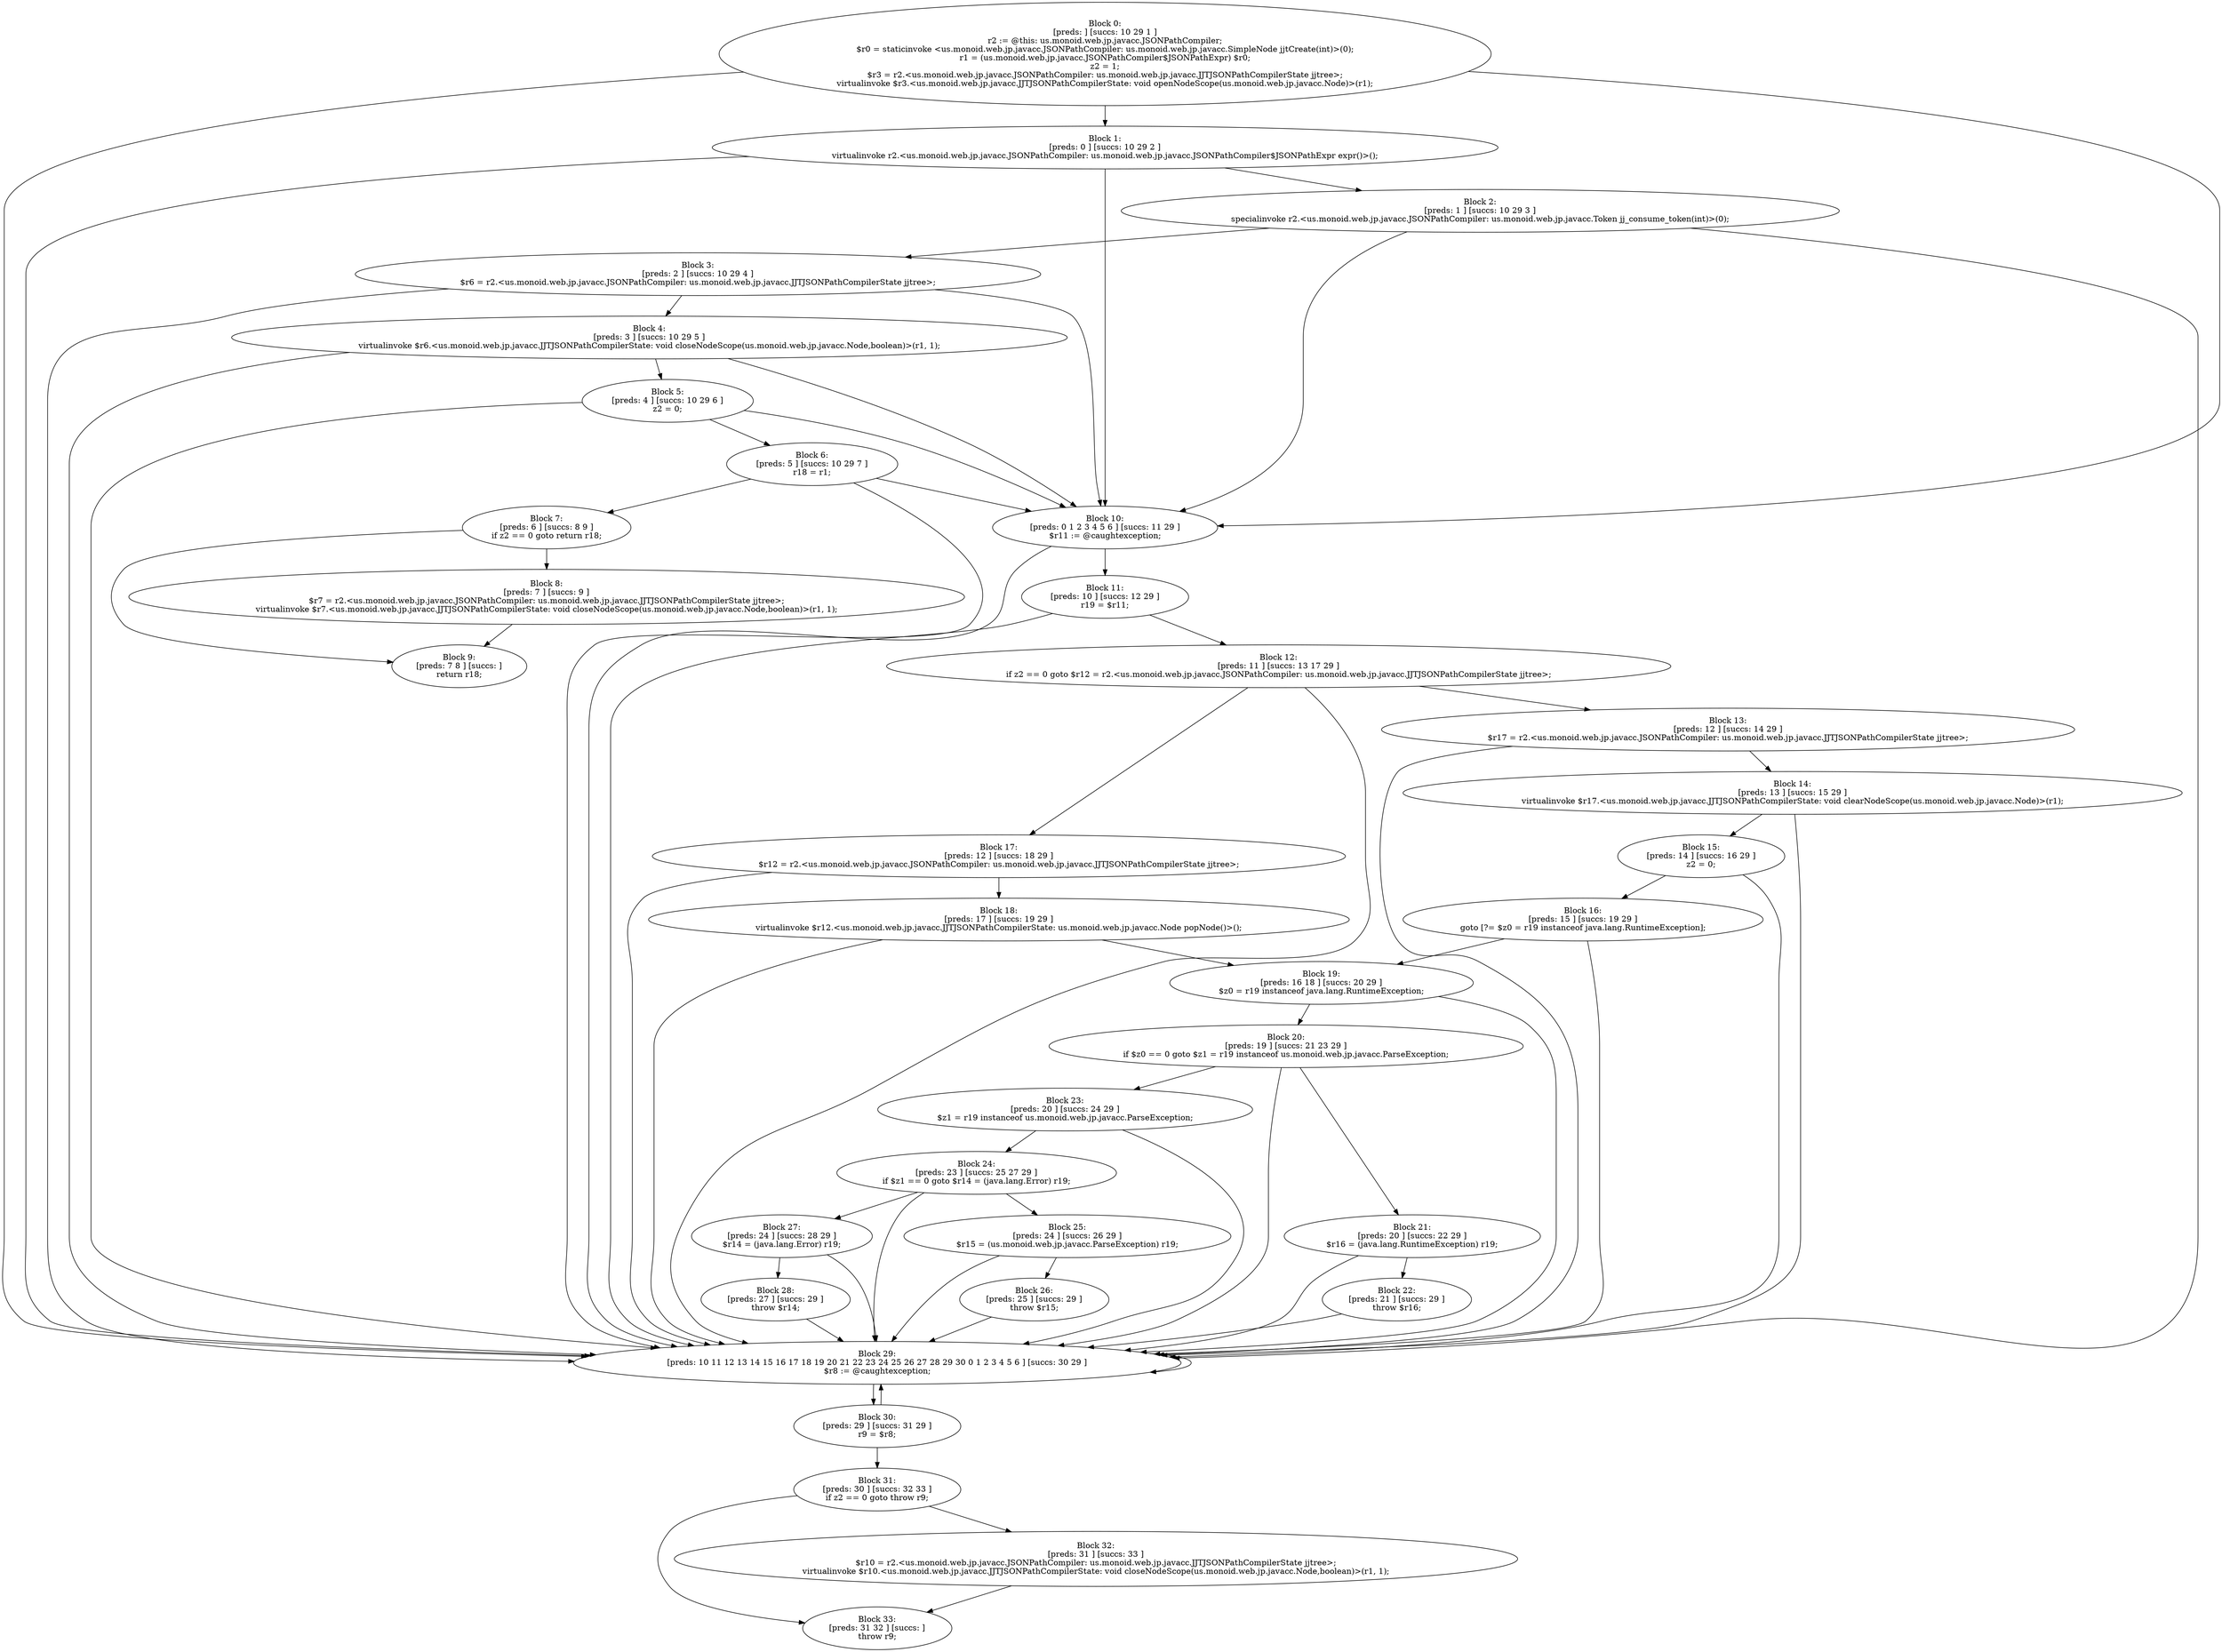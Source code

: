 digraph "unitGraph" {
    "Block 0:
[preds: ] [succs: 10 29 1 ]
r2 := @this: us.monoid.web.jp.javacc.JSONPathCompiler;
$r0 = staticinvoke <us.monoid.web.jp.javacc.JSONPathCompiler: us.monoid.web.jp.javacc.SimpleNode jjtCreate(int)>(0);
r1 = (us.monoid.web.jp.javacc.JSONPathCompiler$JSONPathExpr) $r0;
z2 = 1;
$r3 = r2.<us.monoid.web.jp.javacc.JSONPathCompiler: us.monoid.web.jp.javacc.JJTJSONPathCompilerState jjtree>;
virtualinvoke $r3.<us.monoid.web.jp.javacc.JJTJSONPathCompilerState: void openNodeScope(us.monoid.web.jp.javacc.Node)>(r1);
"
    "Block 1:
[preds: 0 ] [succs: 10 29 2 ]
virtualinvoke r2.<us.monoid.web.jp.javacc.JSONPathCompiler: us.monoid.web.jp.javacc.JSONPathCompiler$JSONPathExpr expr()>();
"
    "Block 2:
[preds: 1 ] [succs: 10 29 3 ]
specialinvoke r2.<us.monoid.web.jp.javacc.JSONPathCompiler: us.monoid.web.jp.javacc.Token jj_consume_token(int)>(0);
"
    "Block 3:
[preds: 2 ] [succs: 10 29 4 ]
$r6 = r2.<us.monoid.web.jp.javacc.JSONPathCompiler: us.monoid.web.jp.javacc.JJTJSONPathCompilerState jjtree>;
"
    "Block 4:
[preds: 3 ] [succs: 10 29 5 ]
virtualinvoke $r6.<us.monoid.web.jp.javacc.JJTJSONPathCompilerState: void closeNodeScope(us.monoid.web.jp.javacc.Node,boolean)>(r1, 1);
"
    "Block 5:
[preds: 4 ] [succs: 10 29 6 ]
z2 = 0;
"
    "Block 6:
[preds: 5 ] [succs: 10 29 7 ]
r18 = r1;
"
    "Block 7:
[preds: 6 ] [succs: 8 9 ]
if z2 == 0 goto return r18;
"
    "Block 8:
[preds: 7 ] [succs: 9 ]
$r7 = r2.<us.monoid.web.jp.javacc.JSONPathCompiler: us.monoid.web.jp.javacc.JJTJSONPathCompilerState jjtree>;
virtualinvoke $r7.<us.monoid.web.jp.javacc.JJTJSONPathCompilerState: void closeNodeScope(us.monoid.web.jp.javacc.Node,boolean)>(r1, 1);
"
    "Block 9:
[preds: 7 8 ] [succs: ]
return r18;
"
    "Block 10:
[preds: 0 1 2 3 4 5 6 ] [succs: 11 29 ]
$r11 := @caughtexception;
"
    "Block 11:
[preds: 10 ] [succs: 12 29 ]
r19 = $r11;
"
    "Block 12:
[preds: 11 ] [succs: 13 17 29 ]
if z2 == 0 goto $r12 = r2.<us.monoid.web.jp.javacc.JSONPathCompiler: us.monoid.web.jp.javacc.JJTJSONPathCompilerState jjtree>;
"
    "Block 13:
[preds: 12 ] [succs: 14 29 ]
$r17 = r2.<us.monoid.web.jp.javacc.JSONPathCompiler: us.monoid.web.jp.javacc.JJTJSONPathCompilerState jjtree>;
"
    "Block 14:
[preds: 13 ] [succs: 15 29 ]
virtualinvoke $r17.<us.monoid.web.jp.javacc.JJTJSONPathCompilerState: void clearNodeScope(us.monoid.web.jp.javacc.Node)>(r1);
"
    "Block 15:
[preds: 14 ] [succs: 16 29 ]
z2 = 0;
"
    "Block 16:
[preds: 15 ] [succs: 19 29 ]
goto [?= $z0 = r19 instanceof java.lang.RuntimeException];
"
    "Block 17:
[preds: 12 ] [succs: 18 29 ]
$r12 = r2.<us.monoid.web.jp.javacc.JSONPathCompiler: us.monoid.web.jp.javacc.JJTJSONPathCompilerState jjtree>;
"
    "Block 18:
[preds: 17 ] [succs: 19 29 ]
virtualinvoke $r12.<us.monoid.web.jp.javacc.JJTJSONPathCompilerState: us.monoid.web.jp.javacc.Node popNode()>();
"
    "Block 19:
[preds: 16 18 ] [succs: 20 29 ]
$z0 = r19 instanceof java.lang.RuntimeException;
"
    "Block 20:
[preds: 19 ] [succs: 21 23 29 ]
if $z0 == 0 goto $z1 = r19 instanceof us.monoid.web.jp.javacc.ParseException;
"
    "Block 21:
[preds: 20 ] [succs: 22 29 ]
$r16 = (java.lang.RuntimeException) r19;
"
    "Block 22:
[preds: 21 ] [succs: 29 ]
throw $r16;
"
    "Block 23:
[preds: 20 ] [succs: 24 29 ]
$z1 = r19 instanceof us.monoid.web.jp.javacc.ParseException;
"
    "Block 24:
[preds: 23 ] [succs: 25 27 29 ]
if $z1 == 0 goto $r14 = (java.lang.Error) r19;
"
    "Block 25:
[preds: 24 ] [succs: 26 29 ]
$r15 = (us.monoid.web.jp.javacc.ParseException) r19;
"
    "Block 26:
[preds: 25 ] [succs: 29 ]
throw $r15;
"
    "Block 27:
[preds: 24 ] [succs: 28 29 ]
$r14 = (java.lang.Error) r19;
"
    "Block 28:
[preds: 27 ] [succs: 29 ]
throw $r14;
"
    "Block 29:
[preds: 10 11 12 13 14 15 16 17 18 19 20 21 22 23 24 25 26 27 28 29 30 0 1 2 3 4 5 6 ] [succs: 30 29 ]
$r8 := @caughtexception;
"
    "Block 30:
[preds: 29 ] [succs: 31 29 ]
r9 = $r8;
"
    "Block 31:
[preds: 30 ] [succs: 32 33 ]
if z2 == 0 goto throw r9;
"
    "Block 32:
[preds: 31 ] [succs: 33 ]
$r10 = r2.<us.monoid.web.jp.javacc.JSONPathCompiler: us.monoid.web.jp.javacc.JJTJSONPathCompilerState jjtree>;
virtualinvoke $r10.<us.monoid.web.jp.javacc.JJTJSONPathCompilerState: void closeNodeScope(us.monoid.web.jp.javacc.Node,boolean)>(r1, 1);
"
    "Block 33:
[preds: 31 32 ] [succs: ]
throw r9;
"
    "Block 0:
[preds: ] [succs: 10 29 1 ]
r2 := @this: us.monoid.web.jp.javacc.JSONPathCompiler;
$r0 = staticinvoke <us.monoid.web.jp.javacc.JSONPathCompiler: us.monoid.web.jp.javacc.SimpleNode jjtCreate(int)>(0);
r1 = (us.monoid.web.jp.javacc.JSONPathCompiler$JSONPathExpr) $r0;
z2 = 1;
$r3 = r2.<us.monoid.web.jp.javacc.JSONPathCompiler: us.monoid.web.jp.javacc.JJTJSONPathCompilerState jjtree>;
virtualinvoke $r3.<us.monoid.web.jp.javacc.JJTJSONPathCompilerState: void openNodeScope(us.monoid.web.jp.javacc.Node)>(r1);
"->"Block 10:
[preds: 0 1 2 3 4 5 6 ] [succs: 11 29 ]
$r11 := @caughtexception;
";
    "Block 0:
[preds: ] [succs: 10 29 1 ]
r2 := @this: us.monoid.web.jp.javacc.JSONPathCompiler;
$r0 = staticinvoke <us.monoid.web.jp.javacc.JSONPathCompiler: us.monoid.web.jp.javacc.SimpleNode jjtCreate(int)>(0);
r1 = (us.monoid.web.jp.javacc.JSONPathCompiler$JSONPathExpr) $r0;
z2 = 1;
$r3 = r2.<us.monoid.web.jp.javacc.JSONPathCompiler: us.monoid.web.jp.javacc.JJTJSONPathCompilerState jjtree>;
virtualinvoke $r3.<us.monoid.web.jp.javacc.JJTJSONPathCompilerState: void openNodeScope(us.monoid.web.jp.javacc.Node)>(r1);
"->"Block 29:
[preds: 10 11 12 13 14 15 16 17 18 19 20 21 22 23 24 25 26 27 28 29 30 0 1 2 3 4 5 6 ] [succs: 30 29 ]
$r8 := @caughtexception;
";
    "Block 0:
[preds: ] [succs: 10 29 1 ]
r2 := @this: us.monoid.web.jp.javacc.JSONPathCompiler;
$r0 = staticinvoke <us.monoid.web.jp.javacc.JSONPathCompiler: us.monoid.web.jp.javacc.SimpleNode jjtCreate(int)>(0);
r1 = (us.monoid.web.jp.javacc.JSONPathCompiler$JSONPathExpr) $r0;
z2 = 1;
$r3 = r2.<us.monoid.web.jp.javacc.JSONPathCompiler: us.monoid.web.jp.javacc.JJTJSONPathCompilerState jjtree>;
virtualinvoke $r3.<us.monoid.web.jp.javacc.JJTJSONPathCompilerState: void openNodeScope(us.monoid.web.jp.javacc.Node)>(r1);
"->"Block 1:
[preds: 0 ] [succs: 10 29 2 ]
virtualinvoke r2.<us.monoid.web.jp.javacc.JSONPathCompiler: us.monoid.web.jp.javacc.JSONPathCompiler$JSONPathExpr expr()>();
";
    "Block 1:
[preds: 0 ] [succs: 10 29 2 ]
virtualinvoke r2.<us.monoid.web.jp.javacc.JSONPathCompiler: us.monoid.web.jp.javacc.JSONPathCompiler$JSONPathExpr expr()>();
"->"Block 10:
[preds: 0 1 2 3 4 5 6 ] [succs: 11 29 ]
$r11 := @caughtexception;
";
    "Block 1:
[preds: 0 ] [succs: 10 29 2 ]
virtualinvoke r2.<us.monoid.web.jp.javacc.JSONPathCompiler: us.monoid.web.jp.javacc.JSONPathCompiler$JSONPathExpr expr()>();
"->"Block 29:
[preds: 10 11 12 13 14 15 16 17 18 19 20 21 22 23 24 25 26 27 28 29 30 0 1 2 3 4 5 6 ] [succs: 30 29 ]
$r8 := @caughtexception;
";
    "Block 1:
[preds: 0 ] [succs: 10 29 2 ]
virtualinvoke r2.<us.monoid.web.jp.javacc.JSONPathCompiler: us.monoid.web.jp.javacc.JSONPathCompiler$JSONPathExpr expr()>();
"->"Block 2:
[preds: 1 ] [succs: 10 29 3 ]
specialinvoke r2.<us.monoid.web.jp.javacc.JSONPathCompiler: us.monoid.web.jp.javacc.Token jj_consume_token(int)>(0);
";
    "Block 2:
[preds: 1 ] [succs: 10 29 3 ]
specialinvoke r2.<us.monoid.web.jp.javacc.JSONPathCompiler: us.monoid.web.jp.javacc.Token jj_consume_token(int)>(0);
"->"Block 10:
[preds: 0 1 2 3 4 5 6 ] [succs: 11 29 ]
$r11 := @caughtexception;
";
    "Block 2:
[preds: 1 ] [succs: 10 29 3 ]
specialinvoke r2.<us.monoid.web.jp.javacc.JSONPathCompiler: us.monoid.web.jp.javacc.Token jj_consume_token(int)>(0);
"->"Block 29:
[preds: 10 11 12 13 14 15 16 17 18 19 20 21 22 23 24 25 26 27 28 29 30 0 1 2 3 4 5 6 ] [succs: 30 29 ]
$r8 := @caughtexception;
";
    "Block 2:
[preds: 1 ] [succs: 10 29 3 ]
specialinvoke r2.<us.monoid.web.jp.javacc.JSONPathCompiler: us.monoid.web.jp.javacc.Token jj_consume_token(int)>(0);
"->"Block 3:
[preds: 2 ] [succs: 10 29 4 ]
$r6 = r2.<us.monoid.web.jp.javacc.JSONPathCompiler: us.monoid.web.jp.javacc.JJTJSONPathCompilerState jjtree>;
";
    "Block 3:
[preds: 2 ] [succs: 10 29 4 ]
$r6 = r2.<us.monoid.web.jp.javacc.JSONPathCompiler: us.monoid.web.jp.javacc.JJTJSONPathCompilerState jjtree>;
"->"Block 10:
[preds: 0 1 2 3 4 5 6 ] [succs: 11 29 ]
$r11 := @caughtexception;
";
    "Block 3:
[preds: 2 ] [succs: 10 29 4 ]
$r6 = r2.<us.monoid.web.jp.javacc.JSONPathCompiler: us.monoid.web.jp.javacc.JJTJSONPathCompilerState jjtree>;
"->"Block 29:
[preds: 10 11 12 13 14 15 16 17 18 19 20 21 22 23 24 25 26 27 28 29 30 0 1 2 3 4 5 6 ] [succs: 30 29 ]
$r8 := @caughtexception;
";
    "Block 3:
[preds: 2 ] [succs: 10 29 4 ]
$r6 = r2.<us.monoid.web.jp.javacc.JSONPathCompiler: us.monoid.web.jp.javacc.JJTJSONPathCompilerState jjtree>;
"->"Block 4:
[preds: 3 ] [succs: 10 29 5 ]
virtualinvoke $r6.<us.monoid.web.jp.javacc.JJTJSONPathCompilerState: void closeNodeScope(us.monoid.web.jp.javacc.Node,boolean)>(r1, 1);
";
    "Block 4:
[preds: 3 ] [succs: 10 29 5 ]
virtualinvoke $r6.<us.monoid.web.jp.javacc.JJTJSONPathCompilerState: void closeNodeScope(us.monoid.web.jp.javacc.Node,boolean)>(r1, 1);
"->"Block 10:
[preds: 0 1 2 3 4 5 6 ] [succs: 11 29 ]
$r11 := @caughtexception;
";
    "Block 4:
[preds: 3 ] [succs: 10 29 5 ]
virtualinvoke $r6.<us.monoid.web.jp.javacc.JJTJSONPathCompilerState: void closeNodeScope(us.monoid.web.jp.javacc.Node,boolean)>(r1, 1);
"->"Block 29:
[preds: 10 11 12 13 14 15 16 17 18 19 20 21 22 23 24 25 26 27 28 29 30 0 1 2 3 4 5 6 ] [succs: 30 29 ]
$r8 := @caughtexception;
";
    "Block 4:
[preds: 3 ] [succs: 10 29 5 ]
virtualinvoke $r6.<us.monoid.web.jp.javacc.JJTJSONPathCompilerState: void closeNodeScope(us.monoid.web.jp.javacc.Node,boolean)>(r1, 1);
"->"Block 5:
[preds: 4 ] [succs: 10 29 6 ]
z2 = 0;
";
    "Block 5:
[preds: 4 ] [succs: 10 29 6 ]
z2 = 0;
"->"Block 10:
[preds: 0 1 2 3 4 5 6 ] [succs: 11 29 ]
$r11 := @caughtexception;
";
    "Block 5:
[preds: 4 ] [succs: 10 29 6 ]
z2 = 0;
"->"Block 29:
[preds: 10 11 12 13 14 15 16 17 18 19 20 21 22 23 24 25 26 27 28 29 30 0 1 2 3 4 5 6 ] [succs: 30 29 ]
$r8 := @caughtexception;
";
    "Block 5:
[preds: 4 ] [succs: 10 29 6 ]
z2 = 0;
"->"Block 6:
[preds: 5 ] [succs: 10 29 7 ]
r18 = r1;
";
    "Block 6:
[preds: 5 ] [succs: 10 29 7 ]
r18 = r1;
"->"Block 10:
[preds: 0 1 2 3 4 5 6 ] [succs: 11 29 ]
$r11 := @caughtexception;
";
    "Block 6:
[preds: 5 ] [succs: 10 29 7 ]
r18 = r1;
"->"Block 29:
[preds: 10 11 12 13 14 15 16 17 18 19 20 21 22 23 24 25 26 27 28 29 30 0 1 2 3 4 5 6 ] [succs: 30 29 ]
$r8 := @caughtexception;
";
    "Block 6:
[preds: 5 ] [succs: 10 29 7 ]
r18 = r1;
"->"Block 7:
[preds: 6 ] [succs: 8 9 ]
if z2 == 0 goto return r18;
";
    "Block 7:
[preds: 6 ] [succs: 8 9 ]
if z2 == 0 goto return r18;
"->"Block 8:
[preds: 7 ] [succs: 9 ]
$r7 = r2.<us.monoid.web.jp.javacc.JSONPathCompiler: us.monoid.web.jp.javacc.JJTJSONPathCompilerState jjtree>;
virtualinvoke $r7.<us.monoid.web.jp.javacc.JJTJSONPathCompilerState: void closeNodeScope(us.monoid.web.jp.javacc.Node,boolean)>(r1, 1);
";
    "Block 7:
[preds: 6 ] [succs: 8 9 ]
if z2 == 0 goto return r18;
"->"Block 9:
[preds: 7 8 ] [succs: ]
return r18;
";
    "Block 8:
[preds: 7 ] [succs: 9 ]
$r7 = r2.<us.monoid.web.jp.javacc.JSONPathCompiler: us.monoid.web.jp.javacc.JJTJSONPathCompilerState jjtree>;
virtualinvoke $r7.<us.monoid.web.jp.javacc.JJTJSONPathCompilerState: void closeNodeScope(us.monoid.web.jp.javacc.Node,boolean)>(r1, 1);
"->"Block 9:
[preds: 7 8 ] [succs: ]
return r18;
";
    "Block 10:
[preds: 0 1 2 3 4 5 6 ] [succs: 11 29 ]
$r11 := @caughtexception;
"->"Block 11:
[preds: 10 ] [succs: 12 29 ]
r19 = $r11;
";
    "Block 10:
[preds: 0 1 2 3 4 5 6 ] [succs: 11 29 ]
$r11 := @caughtexception;
"->"Block 29:
[preds: 10 11 12 13 14 15 16 17 18 19 20 21 22 23 24 25 26 27 28 29 30 0 1 2 3 4 5 6 ] [succs: 30 29 ]
$r8 := @caughtexception;
";
    "Block 11:
[preds: 10 ] [succs: 12 29 ]
r19 = $r11;
"->"Block 12:
[preds: 11 ] [succs: 13 17 29 ]
if z2 == 0 goto $r12 = r2.<us.monoid.web.jp.javacc.JSONPathCompiler: us.monoid.web.jp.javacc.JJTJSONPathCompilerState jjtree>;
";
    "Block 11:
[preds: 10 ] [succs: 12 29 ]
r19 = $r11;
"->"Block 29:
[preds: 10 11 12 13 14 15 16 17 18 19 20 21 22 23 24 25 26 27 28 29 30 0 1 2 3 4 5 6 ] [succs: 30 29 ]
$r8 := @caughtexception;
";
    "Block 12:
[preds: 11 ] [succs: 13 17 29 ]
if z2 == 0 goto $r12 = r2.<us.monoid.web.jp.javacc.JSONPathCompiler: us.monoid.web.jp.javacc.JJTJSONPathCompilerState jjtree>;
"->"Block 13:
[preds: 12 ] [succs: 14 29 ]
$r17 = r2.<us.monoid.web.jp.javacc.JSONPathCompiler: us.monoid.web.jp.javacc.JJTJSONPathCompilerState jjtree>;
";
    "Block 12:
[preds: 11 ] [succs: 13 17 29 ]
if z2 == 0 goto $r12 = r2.<us.monoid.web.jp.javacc.JSONPathCompiler: us.monoid.web.jp.javacc.JJTJSONPathCompilerState jjtree>;
"->"Block 17:
[preds: 12 ] [succs: 18 29 ]
$r12 = r2.<us.monoid.web.jp.javacc.JSONPathCompiler: us.monoid.web.jp.javacc.JJTJSONPathCompilerState jjtree>;
";
    "Block 12:
[preds: 11 ] [succs: 13 17 29 ]
if z2 == 0 goto $r12 = r2.<us.monoid.web.jp.javacc.JSONPathCompiler: us.monoid.web.jp.javacc.JJTJSONPathCompilerState jjtree>;
"->"Block 29:
[preds: 10 11 12 13 14 15 16 17 18 19 20 21 22 23 24 25 26 27 28 29 30 0 1 2 3 4 5 6 ] [succs: 30 29 ]
$r8 := @caughtexception;
";
    "Block 13:
[preds: 12 ] [succs: 14 29 ]
$r17 = r2.<us.monoid.web.jp.javacc.JSONPathCompiler: us.monoid.web.jp.javacc.JJTJSONPathCompilerState jjtree>;
"->"Block 14:
[preds: 13 ] [succs: 15 29 ]
virtualinvoke $r17.<us.monoid.web.jp.javacc.JJTJSONPathCompilerState: void clearNodeScope(us.monoid.web.jp.javacc.Node)>(r1);
";
    "Block 13:
[preds: 12 ] [succs: 14 29 ]
$r17 = r2.<us.monoid.web.jp.javacc.JSONPathCompiler: us.monoid.web.jp.javacc.JJTJSONPathCompilerState jjtree>;
"->"Block 29:
[preds: 10 11 12 13 14 15 16 17 18 19 20 21 22 23 24 25 26 27 28 29 30 0 1 2 3 4 5 6 ] [succs: 30 29 ]
$r8 := @caughtexception;
";
    "Block 14:
[preds: 13 ] [succs: 15 29 ]
virtualinvoke $r17.<us.monoid.web.jp.javacc.JJTJSONPathCompilerState: void clearNodeScope(us.monoid.web.jp.javacc.Node)>(r1);
"->"Block 15:
[preds: 14 ] [succs: 16 29 ]
z2 = 0;
";
    "Block 14:
[preds: 13 ] [succs: 15 29 ]
virtualinvoke $r17.<us.monoid.web.jp.javacc.JJTJSONPathCompilerState: void clearNodeScope(us.monoid.web.jp.javacc.Node)>(r1);
"->"Block 29:
[preds: 10 11 12 13 14 15 16 17 18 19 20 21 22 23 24 25 26 27 28 29 30 0 1 2 3 4 5 6 ] [succs: 30 29 ]
$r8 := @caughtexception;
";
    "Block 15:
[preds: 14 ] [succs: 16 29 ]
z2 = 0;
"->"Block 16:
[preds: 15 ] [succs: 19 29 ]
goto [?= $z0 = r19 instanceof java.lang.RuntimeException];
";
    "Block 15:
[preds: 14 ] [succs: 16 29 ]
z2 = 0;
"->"Block 29:
[preds: 10 11 12 13 14 15 16 17 18 19 20 21 22 23 24 25 26 27 28 29 30 0 1 2 3 4 5 6 ] [succs: 30 29 ]
$r8 := @caughtexception;
";
    "Block 16:
[preds: 15 ] [succs: 19 29 ]
goto [?= $z0 = r19 instanceof java.lang.RuntimeException];
"->"Block 19:
[preds: 16 18 ] [succs: 20 29 ]
$z0 = r19 instanceof java.lang.RuntimeException;
";
    "Block 16:
[preds: 15 ] [succs: 19 29 ]
goto [?= $z0 = r19 instanceof java.lang.RuntimeException];
"->"Block 29:
[preds: 10 11 12 13 14 15 16 17 18 19 20 21 22 23 24 25 26 27 28 29 30 0 1 2 3 4 5 6 ] [succs: 30 29 ]
$r8 := @caughtexception;
";
    "Block 17:
[preds: 12 ] [succs: 18 29 ]
$r12 = r2.<us.monoid.web.jp.javacc.JSONPathCompiler: us.monoid.web.jp.javacc.JJTJSONPathCompilerState jjtree>;
"->"Block 18:
[preds: 17 ] [succs: 19 29 ]
virtualinvoke $r12.<us.monoid.web.jp.javacc.JJTJSONPathCompilerState: us.monoid.web.jp.javacc.Node popNode()>();
";
    "Block 17:
[preds: 12 ] [succs: 18 29 ]
$r12 = r2.<us.monoid.web.jp.javacc.JSONPathCompiler: us.monoid.web.jp.javacc.JJTJSONPathCompilerState jjtree>;
"->"Block 29:
[preds: 10 11 12 13 14 15 16 17 18 19 20 21 22 23 24 25 26 27 28 29 30 0 1 2 3 4 5 6 ] [succs: 30 29 ]
$r8 := @caughtexception;
";
    "Block 18:
[preds: 17 ] [succs: 19 29 ]
virtualinvoke $r12.<us.monoid.web.jp.javacc.JJTJSONPathCompilerState: us.monoid.web.jp.javacc.Node popNode()>();
"->"Block 19:
[preds: 16 18 ] [succs: 20 29 ]
$z0 = r19 instanceof java.lang.RuntimeException;
";
    "Block 18:
[preds: 17 ] [succs: 19 29 ]
virtualinvoke $r12.<us.monoid.web.jp.javacc.JJTJSONPathCompilerState: us.monoid.web.jp.javacc.Node popNode()>();
"->"Block 29:
[preds: 10 11 12 13 14 15 16 17 18 19 20 21 22 23 24 25 26 27 28 29 30 0 1 2 3 4 5 6 ] [succs: 30 29 ]
$r8 := @caughtexception;
";
    "Block 19:
[preds: 16 18 ] [succs: 20 29 ]
$z0 = r19 instanceof java.lang.RuntimeException;
"->"Block 20:
[preds: 19 ] [succs: 21 23 29 ]
if $z0 == 0 goto $z1 = r19 instanceof us.monoid.web.jp.javacc.ParseException;
";
    "Block 19:
[preds: 16 18 ] [succs: 20 29 ]
$z0 = r19 instanceof java.lang.RuntimeException;
"->"Block 29:
[preds: 10 11 12 13 14 15 16 17 18 19 20 21 22 23 24 25 26 27 28 29 30 0 1 2 3 4 5 6 ] [succs: 30 29 ]
$r8 := @caughtexception;
";
    "Block 20:
[preds: 19 ] [succs: 21 23 29 ]
if $z0 == 0 goto $z1 = r19 instanceof us.monoid.web.jp.javacc.ParseException;
"->"Block 21:
[preds: 20 ] [succs: 22 29 ]
$r16 = (java.lang.RuntimeException) r19;
";
    "Block 20:
[preds: 19 ] [succs: 21 23 29 ]
if $z0 == 0 goto $z1 = r19 instanceof us.monoid.web.jp.javacc.ParseException;
"->"Block 23:
[preds: 20 ] [succs: 24 29 ]
$z1 = r19 instanceof us.monoid.web.jp.javacc.ParseException;
";
    "Block 20:
[preds: 19 ] [succs: 21 23 29 ]
if $z0 == 0 goto $z1 = r19 instanceof us.monoid.web.jp.javacc.ParseException;
"->"Block 29:
[preds: 10 11 12 13 14 15 16 17 18 19 20 21 22 23 24 25 26 27 28 29 30 0 1 2 3 4 5 6 ] [succs: 30 29 ]
$r8 := @caughtexception;
";
    "Block 21:
[preds: 20 ] [succs: 22 29 ]
$r16 = (java.lang.RuntimeException) r19;
"->"Block 22:
[preds: 21 ] [succs: 29 ]
throw $r16;
";
    "Block 21:
[preds: 20 ] [succs: 22 29 ]
$r16 = (java.lang.RuntimeException) r19;
"->"Block 29:
[preds: 10 11 12 13 14 15 16 17 18 19 20 21 22 23 24 25 26 27 28 29 30 0 1 2 3 4 5 6 ] [succs: 30 29 ]
$r8 := @caughtexception;
";
    "Block 22:
[preds: 21 ] [succs: 29 ]
throw $r16;
"->"Block 29:
[preds: 10 11 12 13 14 15 16 17 18 19 20 21 22 23 24 25 26 27 28 29 30 0 1 2 3 4 5 6 ] [succs: 30 29 ]
$r8 := @caughtexception;
";
    "Block 23:
[preds: 20 ] [succs: 24 29 ]
$z1 = r19 instanceof us.monoid.web.jp.javacc.ParseException;
"->"Block 24:
[preds: 23 ] [succs: 25 27 29 ]
if $z1 == 0 goto $r14 = (java.lang.Error) r19;
";
    "Block 23:
[preds: 20 ] [succs: 24 29 ]
$z1 = r19 instanceof us.monoid.web.jp.javacc.ParseException;
"->"Block 29:
[preds: 10 11 12 13 14 15 16 17 18 19 20 21 22 23 24 25 26 27 28 29 30 0 1 2 3 4 5 6 ] [succs: 30 29 ]
$r8 := @caughtexception;
";
    "Block 24:
[preds: 23 ] [succs: 25 27 29 ]
if $z1 == 0 goto $r14 = (java.lang.Error) r19;
"->"Block 25:
[preds: 24 ] [succs: 26 29 ]
$r15 = (us.monoid.web.jp.javacc.ParseException) r19;
";
    "Block 24:
[preds: 23 ] [succs: 25 27 29 ]
if $z1 == 0 goto $r14 = (java.lang.Error) r19;
"->"Block 27:
[preds: 24 ] [succs: 28 29 ]
$r14 = (java.lang.Error) r19;
";
    "Block 24:
[preds: 23 ] [succs: 25 27 29 ]
if $z1 == 0 goto $r14 = (java.lang.Error) r19;
"->"Block 29:
[preds: 10 11 12 13 14 15 16 17 18 19 20 21 22 23 24 25 26 27 28 29 30 0 1 2 3 4 5 6 ] [succs: 30 29 ]
$r8 := @caughtexception;
";
    "Block 25:
[preds: 24 ] [succs: 26 29 ]
$r15 = (us.monoid.web.jp.javacc.ParseException) r19;
"->"Block 26:
[preds: 25 ] [succs: 29 ]
throw $r15;
";
    "Block 25:
[preds: 24 ] [succs: 26 29 ]
$r15 = (us.monoid.web.jp.javacc.ParseException) r19;
"->"Block 29:
[preds: 10 11 12 13 14 15 16 17 18 19 20 21 22 23 24 25 26 27 28 29 30 0 1 2 3 4 5 6 ] [succs: 30 29 ]
$r8 := @caughtexception;
";
    "Block 26:
[preds: 25 ] [succs: 29 ]
throw $r15;
"->"Block 29:
[preds: 10 11 12 13 14 15 16 17 18 19 20 21 22 23 24 25 26 27 28 29 30 0 1 2 3 4 5 6 ] [succs: 30 29 ]
$r8 := @caughtexception;
";
    "Block 27:
[preds: 24 ] [succs: 28 29 ]
$r14 = (java.lang.Error) r19;
"->"Block 28:
[preds: 27 ] [succs: 29 ]
throw $r14;
";
    "Block 27:
[preds: 24 ] [succs: 28 29 ]
$r14 = (java.lang.Error) r19;
"->"Block 29:
[preds: 10 11 12 13 14 15 16 17 18 19 20 21 22 23 24 25 26 27 28 29 30 0 1 2 3 4 5 6 ] [succs: 30 29 ]
$r8 := @caughtexception;
";
    "Block 28:
[preds: 27 ] [succs: 29 ]
throw $r14;
"->"Block 29:
[preds: 10 11 12 13 14 15 16 17 18 19 20 21 22 23 24 25 26 27 28 29 30 0 1 2 3 4 5 6 ] [succs: 30 29 ]
$r8 := @caughtexception;
";
    "Block 29:
[preds: 10 11 12 13 14 15 16 17 18 19 20 21 22 23 24 25 26 27 28 29 30 0 1 2 3 4 5 6 ] [succs: 30 29 ]
$r8 := @caughtexception;
"->"Block 30:
[preds: 29 ] [succs: 31 29 ]
r9 = $r8;
";
    "Block 29:
[preds: 10 11 12 13 14 15 16 17 18 19 20 21 22 23 24 25 26 27 28 29 30 0 1 2 3 4 5 6 ] [succs: 30 29 ]
$r8 := @caughtexception;
"->"Block 29:
[preds: 10 11 12 13 14 15 16 17 18 19 20 21 22 23 24 25 26 27 28 29 30 0 1 2 3 4 5 6 ] [succs: 30 29 ]
$r8 := @caughtexception;
";
    "Block 30:
[preds: 29 ] [succs: 31 29 ]
r9 = $r8;
"->"Block 31:
[preds: 30 ] [succs: 32 33 ]
if z2 == 0 goto throw r9;
";
    "Block 30:
[preds: 29 ] [succs: 31 29 ]
r9 = $r8;
"->"Block 29:
[preds: 10 11 12 13 14 15 16 17 18 19 20 21 22 23 24 25 26 27 28 29 30 0 1 2 3 4 5 6 ] [succs: 30 29 ]
$r8 := @caughtexception;
";
    "Block 31:
[preds: 30 ] [succs: 32 33 ]
if z2 == 0 goto throw r9;
"->"Block 32:
[preds: 31 ] [succs: 33 ]
$r10 = r2.<us.monoid.web.jp.javacc.JSONPathCompiler: us.monoid.web.jp.javacc.JJTJSONPathCompilerState jjtree>;
virtualinvoke $r10.<us.monoid.web.jp.javacc.JJTJSONPathCompilerState: void closeNodeScope(us.monoid.web.jp.javacc.Node,boolean)>(r1, 1);
";
    "Block 31:
[preds: 30 ] [succs: 32 33 ]
if z2 == 0 goto throw r9;
"->"Block 33:
[preds: 31 32 ] [succs: ]
throw r9;
";
    "Block 32:
[preds: 31 ] [succs: 33 ]
$r10 = r2.<us.monoid.web.jp.javacc.JSONPathCompiler: us.monoid.web.jp.javacc.JJTJSONPathCompilerState jjtree>;
virtualinvoke $r10.<us.monoid.web.jp.javacc.JJTJSONPathCompilerState: void closeNodeScope(us.monoid.web.jp.javacc.Node,boolean)>(r1, 1);
"->"Block 33:
[preds: 31 32 ] [succs: ]
throw r9;
";
}
